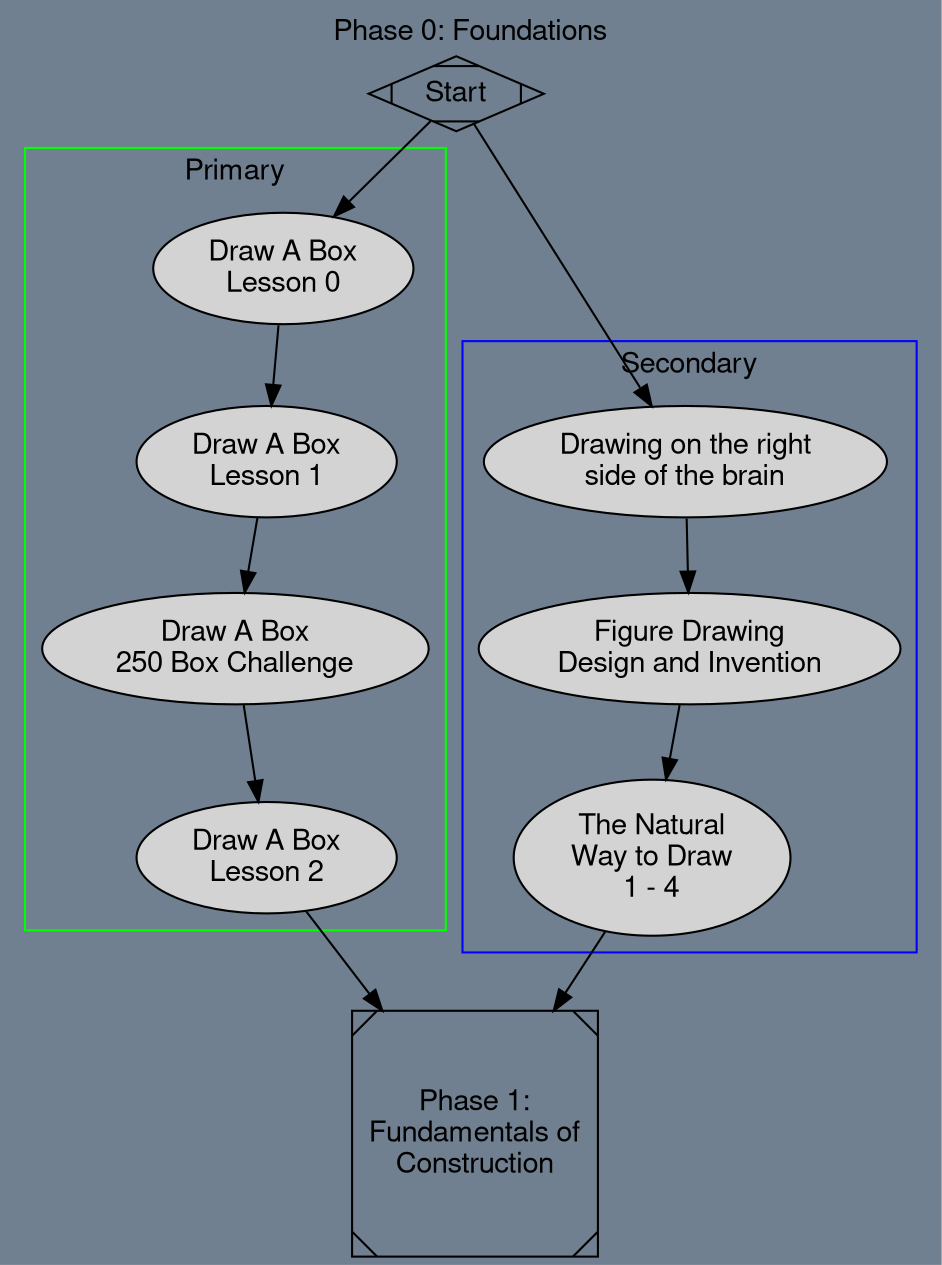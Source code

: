 digraph {
    fontname="Helvetica,Arial,sans-serif"
    node [fontname="Helvetica,Arial,sans-serif"]
    edge [fontname="Helvetica,Arial,sans-serif"]
    label="Phase 0: Foundations"
    labelloc="t"
    bgcolor="slategrey"

    subgraph cluster_0 {
        node [style=filled];
        "Draw A Box\nLesson 0" -> "Draw A Box\nLesson 1" -> "Draw A Box\n250 Box Challenge" -> "Draw A Box\nLesson 2";
        label = "Primary";
        color=green
    }

    subgraph cluster_1 {
        node [style=filled];
        "Drawing on the right\nside of the brain" -> "Figure Drawing\nDesign and Invention" -> "The Natural\nWay to Draw\n1 - 4";
        label = "Secondary";
        color=blue
    }
    Start -> "Draw A Box\nLesson 0";
    Start -> "Drawing on the right\nside of the brain";
    "Draw A Box\nLesson 2" -> "Phase 1:\nFundamentals of\nConstruction";
    "The Natural\nWay to Draw\n1 - 4" -> "Phase 1:\nFundamentals of\nConstruction";

    Start [shape=Mdiamond];
    "Phase 1:\nFundamentals of\nConstruction" [shape=Msquare];
 }
